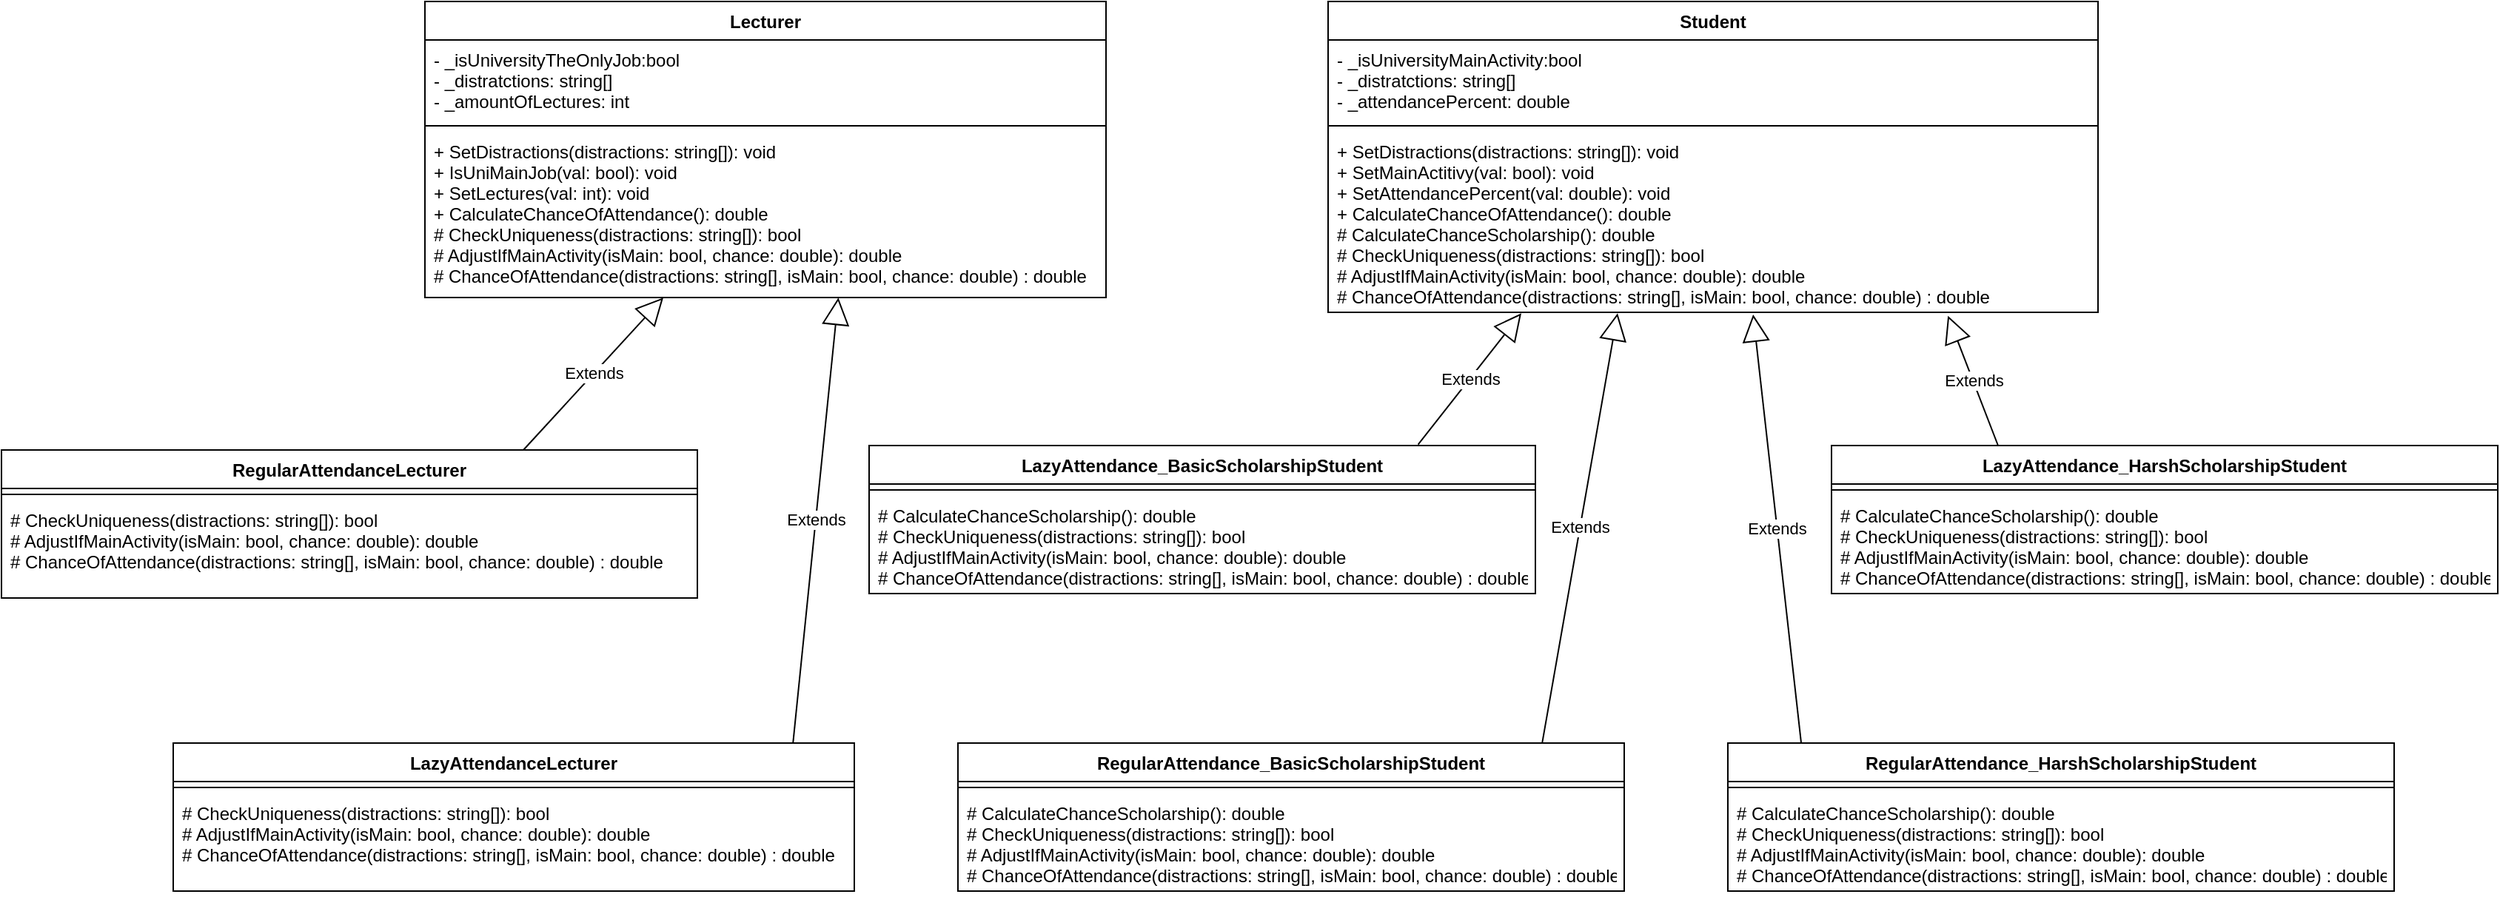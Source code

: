 <mxfile version="12.1.0" type="device" pages="1"><diagram name="Page-1" id="c4acf3e9-155e-7222-9cf6-157b1a14988f"><mxGraphModel dx="3197" dy="1312" grid="1" gridSize="10" guides="1" tooltips="1" connect="1" arrows="1" fold="1" page="1" pageScale="1" pageWidth="850" pageHeight="1100" background="#ffffff" math="0" shadow="0"><root><mxCell id="0"/><mxCell id="1" parent="0"/><mxCell id="B7Z1tP3gUPdoYfouLLmO-23" value="Student" style="swimlane;fontStyle=1;align=center;verticalAlign=top;childLayout=stackLayout;horizontal=1;startSize=26;horizontalStack=0;resizeParent=1;resizeParentMax=0;resizeLast=0;collapsible=1;marginBottom=0;" vertex="1" parent="1"><mxGeometry x="850" y="380" width="520" height="210" as="geometry"/></mxCell><mxCell id="B7Z1tP3gUPdoYfouLLmO-24" value="- _isUniversityMainActivity:bool&#xA;- _distratctions: string[]&#xA;- _attendancePercent: double&#xA;" style="text;strokeColor=none;fillColor=none;align=left;verticalAlign=top;spacingLeft=4;spacingRight=4;overflow=hidden;rotatable=0;points=[[0,0.5],[1,0.5]];portConstraint=eastwest;" vertex="1" parent="B7Z1tP3gUPdoYfouLLmO-23"><mxGeometry y="26" width="520" height="54" as="geometry"/></mxCell><mxCell id="B7Z1tP3gUPdoYfouLLmO-25" value="" style="line;strokeWidth=1;fillColor=none;align=left;verticalAlign=middle;spacingTop=-1;spacingLeft=3;spacingRight=3;rotatable=0;labelPosition=right;points=[];portConstraint=eastwest;" vertex="1" parent="B7Z1tP3gUPdoYfouLLmO-23"><mxGeometry y="80" width="520" height="8" as="geometry"/></mxCell><mxCell id="B7Z1tP3gUPdoYfouLLmO-26" value="+ SetDistractions(distractions: string[]): void&#xA;+ SetMainActitivy(val: bool): void&#xA;+ SetAttendancePercent(val: double): void&#xA;+ CalculateChanceOfAttendance(): double&#xA;# CalculateChanceScholarship(): double&#xA;# CheckUniqueness(distractions: string[]): bool&#xA;# AdjustIfMainActivity(isMain: bool, chance: double): double&#xA;# ChanceOfAttendance(distractions: string[], isMain: bool, chance: double) : double" style="text;strokeColor=none;fillColor=none;align=left;verticalAlign=top;spacingLeft=4;spacingRight=4;overflow=hidden;rotatable=0;points=[[0,0.5],[1,0.5]];portConstraint=eastwest;" vertex="1" parent="B7Z1tP3gUPdoYfouLLmO-23"><mxGeometry y="88" width="520" height="122" as="geometry"/></mxCell><mxCell id="B7Z1tP3gUPdoYfouLLmO-28" value="Lecturer" style="swimlane;fontStyle=1;align=center;verticalAlign=top;childLayout=stackLayout;horizontal=1;startSize=26;horizontalStack=0;resizeParent=1;resizeParentMax=0;resizeLast=0;collapsible=1;marginBottom=0;" vertex="1" parent="1"><mxGeometry x="240" y="380" width="460" height="200" as="geometry"/></mxCell><mxCell id="B7Z1tP3gUPdoYfouLLmO-29" value="- _isUniversityTheOnlyJob:bool&#xA;- _distratctions: string[]&#xA;- _amountOfLectures: int&#xA;" style="text;strokeColor=none;fillColor=none;align=left;verticalAlign=top;spacingLeft=4;spacingRight=4;overflow=hidden;rotatable=0;points=[[0,0.5],[1,0.5]];portConstraint=eastwest;" vertex="1" parent="B7Z1tP3gUPdoYfouLLmO-28"><mxGeometry y="26" width="460" height="54" as="geometry"/></mxCell><mxCell id="B7Z1tP3gUPdoYfouLLmO-30" value="" style="line;strokeWidth=1;fillColor=none;align=left;verticalAlign=middle;spacingTop=-1;spacingLeft=3;spacingRight=3;rotatable=0;labelPosition=right;points=[];portConstraint=eastwest;" vertex="1" parent="B7Z1tP3gUPdoYfouLLmO-28"><mxGeometry y="80" width="460" height="8" as="geometry"/></mxCell><mxCell id="B7Z1tP3gUPdoYfouLLmO-31" value="+ SetDistractions(distractions: string[]): void&#xA;+ IsUniMainJob(val: bool): void&#xA;+ SetLectures(val: int): void&#xA;+ CalculateChanceOfAttendance(): double&#xA;# CheckUniqueness(distractions: string[]): bool&#xA;# AdjustIfMainActivity(isMain: bool, chance: double): double&#xA;# ChanceOfAttendance(distractions: string[], isMain: bool, chance: double) : double&#xA;" style="text;strokeColor=none;fillColor=none;align=left;verticalAlign=top;spacingLeft=4;spacingRight=4;overflow=hidden;rotatable=0;points=[[0,0.5],[1,0.5]];portConstraint=eastwest;" vertex="1" parent="B7Z1tP3gUPdoYfouLLmO-28"><mxGeometry y="88" width="460" height="112" as="geometry"/></mxCell><mxCell id="B7Z1tP3gUPdoYfouLLmO-34" value="LazyAttendance_BasicScholarshipStudent" style="swimlane;fontStyle=1;align=center;verticalAlign=top;childLayout=stackLayout;horizontal=1;startSize=26;horizontalStack=0;resizeParent=1;resizeParentMax=0;resizeLast=0;collapsible=1;marginBottom=0;" vertex="1" parent="1"><mxGeometry x="540" y="680" width="450" height="100" as="geometry"/></mxCell><mxCell id="B7Z1tP3gUPdoYfouLLmO-35" value="" style="line;strokeWidth=1;fillColor=none;align=left;verticalAlign=middle;spacingTop=-1;spacingLeft=3;spacingRight=3;rotatable=0;labelPosition=right;points=[];portConstraint=eastwest;" vertex="1" parent="B7Z1tP3gUPdoYfouLLmO-34"><mxGeometry y="26" width="450" height="8" as="geometry"/></mxCell><mxCell id="B7Z1tP3gUPdoYfouLLmO-36" value="# CalculateChanceScholarship(): double&#xA;# CheckUniqueness(distractions: string[]): bool&#xA;# AdjustIfMainActivity(isMain: bool, chance: double): double&#xA;# ChanceOfAttendance(distractions: string[], isMain: bool, chance: double) : double" style="text;strokeColor=none;fillColor=none;align=left;verticalAlign=top;spacingLeft=4;spacingRight=4;overflow=hidden;rotatable=0;points=[[0,0.5],[1,0.5]];portConstraint=eastwest;" vertex="1" parent="B7Z1tP3gUPdoYfouLLmO-34"><mxGeometry y="34" width="450" height="66" as="geometry"/></mxCell><mxCell id="B7Z1tP3gUPdoYfouLLmO-48" value="RegularAttendance_BasicScholarshipStudent" style="swimlane;fontStyle=1;align=center;verticalAlign=top;childLayout=stackLayout;horizontal=1;startSize=26;horizontalStack=0;resizeParent=1;resizeParentMax=0;resizeLast=0;collapsible=1;marginBottom=0;" vertex="1" parent="1"><mxGeometry x="600" y="881" width="450" height="100" as="geometry"/></mxCell><mxCell id="B7Z1tP3gUPdoYfouLLmO-49" value="" style="line;strokeWidth=1;fillColor=none;align=left;verticalAlign=middle;spacingTop=-1;spacingLeft=3;spacingRight=3;rotatable=0;labelPosition=right;points=[];portConstraint=eastwest;" vertex="1" parent="B7Z1tP3gUPdoYfouLLmO-48"><mxGeometry y="26" width="450" height="8" as="geometry"/></mxCell><mxCell id="B7Z1tP3gUPdoYfouLLmO-50" value="# CalculateChanceScholarship(): double&#xA;# CheckUniqueness(distractions: string[]): bool&#xA;# AdjustIfMainActivity(isMain: bool, chance: double): double&#xA;# ChanceOfAttendance(distractions: string[], isMain: bool, chance: double) : double" style="text;strokeColor=none;fillColor=none;align=left;verticalAlign=top;spacingLeft=4;spacingRight=4;overflow=hidden;rotatable=0;points=[[0,0.5],[1,0.5]];portConstraint=eastwest;" vertex="1" parent="B7Z1tP3gUPdoYfouLLmO-48"><mxGeometry y="34" width="450" height="66" as="geometry"/></mxCell><mxCell id="B7Z1tP3gUPdoYfouLLmO-51" value="RegularAttendance_HarshScholarshipStudent" style="swimlane;fontStyle=1;align=center;verticalAlign=top;childLayout=stackLayout;horizontal=1;startSize=26;horizontalStack=0;resizeParent=1;resizeParentMax=0;resizeLast=0;collapsible=1;marginBottom=0;" vertex="1" parent="1"><mxGeometry x="1120" y="881" width="450" height="100" as="geometry"/></mxCell><mxCell id="B7Z1tP3gUPdoYfouLLmO-52" value="" style="line;strokeWidth=1;fillColor=none;align=left;verticalAlign=middle;spacingTop=-1;spacingLeft=3;spacingRight=3;rotatable=0;labelPosition=right;points=[];portConstraint=eastwest;" vertex="1" parent="B7Z1tP3gUPdoYfouLLmO-51"><mxGeometry y="26" width="450" height="8" as="geometry"/></mxCell><mxCell id="B7Z1tP3gUPdoYfouLLmO-53" value="# CalculateChanceScholarship(): double&#xA;# CheckUniqueness(distractions: string[]): bool&#xA;# AdjustIfMainActivity(isMain: bool, chance: double): double&#xA;# ChanceOfAttendance(distractions: string[], isMain: bool, chance: double) : double" style="text;strokeColor=none;fillColor=none;align=left;verticalAlign=top;spacingLeft=4;spacingRight=4;overflow=hidden;rotatable=0;points=[[0,0.5],[1,0.5]];portConstraint=eastwest;" vertex="1" parent="B7Z1tP3gUPdoYfouLLmO-51"><mxGeometry y="34" width="450" height="66" as="geometry"/></mxCell><mxCell id="B7Z1tP3gUPdoYfouLLmO-54" value="LazyAttendance_HarshScholarshipStudent" style="swimlane;fontStyle=1;align=center;verticalAlign=top;childLayout=stackLayout;horizontal=1;startSize=26;horizontalStack=0;resizeParent=1;resizeParentMax=0;resizeLast=0;collapsible=1;marginBottom=0;" vertex="1" parent="1"><mxGeometry x="1190" y="680" width="450" height="100" as="geometry"/></mxCell><mxCell id="B7Z1tP3gUPdoYfouLLmO-55" value="" style="line;strokeWidth=1;fillColor=none;align=left;verticalAlign=middle;spacingTop=-1;spacingLeft=3;spacingRight=3;rotatable=0;labelPosition=right;points=[];portConstraint=eastwest;" vertex="1" parent="B7Z1tP3gUPdoYfouLLmO-54"><mxGeometry y="26" width="450" height="8" as="geometry"/></mxCell><mxCell id="B7Z1tP3gUPdoYfouLLmO-56" value="# CalculateChanceScholarship(): double&#xA;# CheckUniqueness(distractions: string[]): bool&#xA;# AdjustIfMainActivity(isMain: bool, chance: double): double&#xA;# ChanceOfAttendance(distractions: string[], isMain: bool, chance: double) : double" style="text;strokeColor=none;fillColor=none;align=left;verticalAlign=top;spacingLeft=4;spacingRight=4;overflow=hidden;rotatable=0;points=[[0,0.5],[1,0.5]];portConstraint=eastwest;" vertex="1" parent="B7Z1tP3gUPdoYfouLLmO-54"><mxGeometry y="34" width="450" height="66" as="geometry"/></mxCell><mxCell id="B7Z1tP3gUPdoYfouLLmO-57" value="Extends" style="endArrow=block;endSize=16;endFill=0;html=1;entryX=0.552;entryY=1.012;entryDx=0;entryDy=0;entryPerimeter=0;exitX=0.11;exitY=-0.003;exitDx=0;exitDy=0;exitPerimeter=0;" edge="1" parent="1" source="B7Z1tP3gUPdoYfouLLmO-51" target="B7Z1tP3gUPdoYfouLLmO-26"><mxGeometry width="160" relative="1" as="geometry"><mxPoint x="880" y="640" as="sourcePoint"/><mxPoint x="1040" y="640" as="targetPoint"/></mxGeometry></mxCell><mxCell id="B7Z1tP3gUPdoYfouLLmO-58" value="Extends" style="endArrow=block;endSize=16;endFill=0;html=1;exitX=0.877;exitY=-0.003;exitDx=0;exitDy=0;exitPerimeter=0;entryX=0.376;entryY=1.005;entryDx=0;entryDy=0;entryPerimeter=0;" edge="1" parent="1" source="B7Z1tP3gUPdoYfouLLmO-48" target="B7Z1tP3gUPdoYfouLLmO-26"><mxGeometry width="160" relative="1" as="geometry"><mxPoint x="890" y="650.0" as="sourcePoint"/><mxPoint x="1050" y="650.0" as="targetPoint"/></mxGeometry></mxCell><mxCell id="B7Z1tP3gUPdoYfouLLmO-59" value="Extends" style="endArrow=block;endSize=16;endFill=0;html=1;entryX=0.251;entryY=1.005;entryDx=0;entryDy=0;entryPerimeter=0;exitX=0.824;exitY=-0.007;exitDx=0;exitDy=0;exitPerimeter=0;" edge="1" parent="1" source="B7Z1tP3gUPdoYfouLLmO-34" target="B7Z1tP3gUPdoYfouLLmO-26"><mxGeometry width="160" relative="1" as="geometry"><mxPoint x="900" y="660.0" as="sourcePoint"/><mxPoint x="1060" y="660.0" as="targetPoint"/></mxGeometry></mxCell><mxCell id="B7Z1tP3gUPdoYfouLLmO-60" value="Extends" style="endArrow=block;endSize=16;endFill=0;html=1;entryX=0.805;entryY=1.019;entryDx=0;entryDy=0;entryPerimeter=0;exitX=0.25;exitY=0;exitDx=0;exitDy=0;" edge="1" parent="1" source="B7Z1tP3gUPdoYfouLLmO-54" target="B7Z1tP3gUPdoYfouLLmO-26"><mxGeometry width="160" relative="1" as="geometry"><mxPoint x="910" y="670.0" as="sourcePoint"/><mxPoint x="1070" y="670.0" as="targetPoint"/></mxGeometry></mxCell><mxCell id="B7Z1tP3gUPdoYfouLLmO-65" value="RegularAttendanceLecturer" style="swimlane;fontStyle=1;align=center;verticalAlign=top;childLayout=stackLayout;horizontal=1;startSize=26;horizontalStack=0;resizeParent=1;resizeParentMax=0;resizeLast=0;collapsible=1;marginBottom=0;" vertex="1" parent="1"><mxGeometry x="-46" y="683" width="470" height="100" as="geometry"/></mxCell><mxCell id="B7Z1tP3gUPdoYfouLLmO-66" value="" style="line;strokeWidth=1;fillColor=none;align=left;verticalAlign=middle;spacingTop=-1;spacingLeft=3;spacingRight=3;rotatable=0;labelPosition=right;points=[];portConstraint=eastwest;" vertex="1" parent="B7Z1tP3gUPdoYfouLLmO-65"><mxGeometry y="26" width="470" height="8" as="geometry"/></mxCell><mxCell id="B7Z1tP3gUPdoYfouLLmO-67" value="# CheckUniqueness(distractions: string[]): bool&#xA;# AdjustIfMainActivity(isMain: bool, chance: double): double&#xA;# ChanceOfAttendance(distractions: string[], isMain: bool, chance: double) : double" style="text;strokeColor=none;fillColor=none;align=left;verticalAlign=top;spacingLeft=4;spacingRight=4;overflow=hidden;rotatable=0;points=[[0,0.5],[1,0.5]];portConstraint=eastwest;" vertex="1" parent="B7Z1tP3gUPdoYfouLLmO-65"><mxGeometry y="34" width="470" height="66" as="geometry"/></mxCell><mxCell id="B7Z1tP3gUPdoYfouLLmO-72" value="LazyAttendanceLecturer" style="swimlane;fontStyle=1;align=center;verticalAlign=top;childLayout=stackLayout;horizontal=1;startSize=26;horizontalStack=0;resizeParent=1;resizeParentMax=0;resizeLast=0;collapsible=1;marginBottom=0;" vertex="1" parent="1"><mxGeometry x="70" y="881" width="460" height="100" as="geometry"/></mxCell><mxCell id="B7Z1tP3gUPdoYfouLLmO-73" value="" style="line;strokeWidth=1;fillColor=none;align=left;verticalAlign=middle;spacingTop=-1;spacingLeft=3;spacingRight=3;rotatable=0;labelPosition=right;points=[];portConstraint=eastwest;" vertex="1" parent="B7Z1tP3gUPdoYfouLLmO-72"><mxGeometry y="26" width="460" height="8" as="geometry"/></mxCell><mxCell id="B7Z1tP3gUPdoYfouLLmO-74" value="# CheckUniqueness(distractions: string[]): bool&#xA;# AdjustIfMainActivity(isMain: bool, chance: double): double&#xA;# ChanceOfAttendance(distractions: string[], isMain: bool, chance: double) : double" style="text;strokeColor=none;fillColor=none;align=left;verticalAlign=top;spacingLeft=4;spacingRight=4;overflow=hidden;rotatable=0;points=[[0,0.5],[1,0.5]];portConstraint=eastwest;" vertex="1" parent="B7Z1tP3gUPdoYfouLLmO-72"><mxGeometry y="34" width="460" height="66" as="geometry"/></mxCell><mxCell id="B7Z1tP3gUPdoYfouLLmO-75" value="Extends" style="endArrow=block;endSize=16;endFill=0;html=1;entryX=0.35;entryY=1.001;entryDx=0;entryDy=0;entryPerimeter=0;exitX=0.75;exitY=0;exitDx=0;exitDy=0;" edge="1" parent="1" source="B7Z1tP3gUPdoYfouLLmO-65" target="B7Z1tP3gUPdoYfouLLmO-31"><mxGeometry width="160" relative="1" as="geometry"><mxPoint x="920.8" y="689.3" as="sourcePoint"/><mxPoint x="990.52" y="600.61" as="targetPoint"/></mxGeometry></mxCell><mxCell id="B7Z1tP3gUPdoYfouLLmO-76" value="Extends" style="endArrow=block;endSize=16;endFill=0;html=1;entryX=0.607;entryY=1.001;entryDx=0;entryDy=0;entryPerimeter=0;exitX=0.91;exitY=0.001;exitDx=0;exitDy=0;exitPerimeter=0;" edge="1" parent="1" source="B7Z1tP3gUPdoYfouLLmO-72" target="B7Z1tP3gUPdoYfouLLmO-31"><mxGeometry width="160" relative="1" as="geometry"><mxPoint x="930.8" y="699.3" as="sourcePoint"/><mxPoint x="1000.52" y="610.61" as="targetPoint"/></mxGeometry></mxCell></root></mxGraphModel></diagram></mxfile>